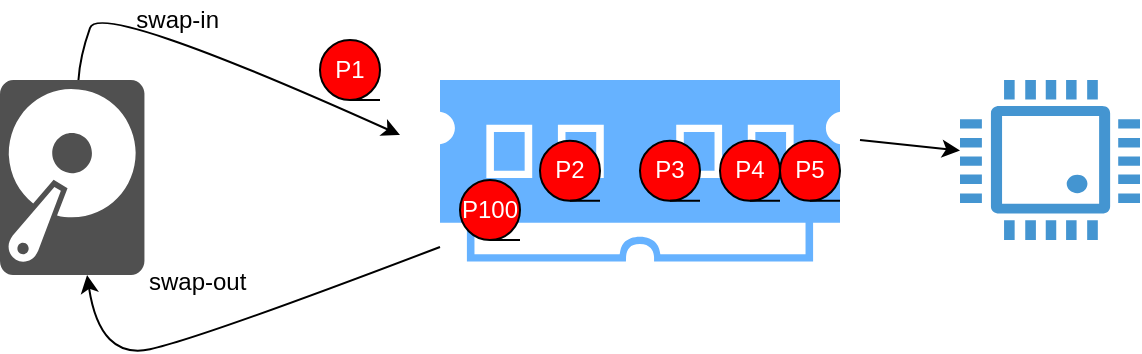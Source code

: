 <mxfile version="16.4.5" type="github">
  <diagram id="mXKrz4-EB7H1Jir7QN99" name="Page-1">
    <mxGraphModel dx="1106" dy="645" grid="1" gridSize="10" guides="1" tooltips="1" connect="1" arrows="1" fold="1" page="1" pageScale="1" pageWidth="827" pageHeight="1169" math="0" shadow="0">
      <root>
        <mxCell id="0" />
        <mxCell id="1" parent="0" />
        <mxCell id="XBL8jyp10QS4CpAVoSZo-1" value="" style="sketch=0;pointerEvents=1;shadow=0;dashed=0;html=1;strokeColor=none;fillColor=#66B2FF;labelPosition=center;verticalLabelPosition=bottom;verticalAlign=top;align=center;outlineConnect=0;shape=mxgraph.veeam2.ram;" vertex="1" parent="1">
          <mxGeometry x="430" y="270" width="200" height="90.75" as="geometry" />
        </mxCell>
        <mxCell id="XBL8jyp10QS4CpAVoSZo-2" value="" style="sketch=0;pointerEvents=1;shadow=0;dashed=0;html=1;strokeColor=none;fillColor=#505050;labelPosition=center;verticalLabelPosition=bottom;verticalAlign=top;outlineConnect=0;align=center;shape=mxgraph.office.devices.hard_disk;" vertex="1" parent="1">
          <mxGeometry x="210" y="270" width="72.22" height="97.5" as="geometry" />
        </mxCell>
        <mxCell id="XBL8jyp10QS4CpAVoSZo-3" value="" style="curved=1;endArrow=classic;html=1;rounded=0;" edge="1" parent="1" source="XBL8jyp10QS4CpAVoSZo-2">
          <mxGeometry width="50" height="50" relative="1" as="geometry">
            <mxPoint x="230" y="260" as="sourcePoint" />
            <mxPoint x="410" y="297.5" as="targetPoint" />
            <Array as="points">
              <mxPoint x="250" y="258" />
              <mxPoint x="260" y="230" />
            </Array>
          </mxGeometry>
        </mxCell>
        <mxCell id="XBL8jyp10QS4CpAVoSZo-5" value="" style="curved=1;endArrow=classic;html=1;rounded=0;" edge="1" parent="1" source="XBL8jyp10QS4CpAVoSZo-1" target="XBL8jyp10QS4CpAVoSZo-2">
          <mxGeometry width="50" height="50" relative="1" as="geometry">
            <mxPoint x="430" y="370" as="sourcePoint" />
            <mxPoint x="190" y="380" as="targetPoint" />
            <Array as="points">
              <mxPoint x="310" y="399.25" />
              <mxPoint x="260" y="410" />
            </Array>
          </mxGeometry>
        </mxCell>
        <mxCell id="XBL8jyp10QS4CpAVoSZo-6" value="swap-in&amp;nbsp;" style="text;html=1;align=center;verticalAlign=middle;resizable=0;points=[];autosize=1;strokeColor=none;fillColor=none;" vertex="1" parent="1">
          <mxGeometry x="270" y="230" width="60" height="20" as="geometry" />
        </mxCell>
        <mxCell id="XBL8jyp10QS4CpAVoSZo-7" value="swap-out&amp;nbsp;" style="text;html=1;align=center;verticalAlign=middle;resizable=0;points=[];autosize=1;strokeColor=none;fillColor=none;" vertex="1" parent="1">
          <mxGeometry x="275" y="360.75" width="70" height="20" as="geometry" />
        </mxCell>
        <mxCell id="XBL8jyp10QS4CpAVoSZo-8" value="&lt;font color=&quot;#ffffff&quot;&gt;P1&lt;/font&gt;" style="shape=tapeData;whiteSpace=wrap;html=1;perimeter=ellipsePerimeter;fillColor=#FF0000;" vertex="1" parent="1">
          <mxGeometry x="370" y="250" width="30" height="30" as="geometry" />
        </mxCell>
        <mxCell id="XBL8jyp10QS4CpAVoSZo-10" value="&lt;font color=&quot;#ffffff&quot;&gt;P2&lt;/font&gt;" style="shape=tapeData;whiteSpace=wrap;html=1;perimeter=ellipsePerimeter;fillColor=#FF0000;" vertex="1" parent="1">
          <mxGeometry x="480" y="300.38" width="30" height="30" as="geometry" />
        </mxCell>
        <mxCell id="XBL8jyp10QS4CpAVoSZo-11" value="&lt;font color=&quot;#ffffff&quot;&gt;P3&lt;/font&gt;" style="shape=tapeData;whiteSpace=wrap;html=1;perimeter=ellipsePerimeter;fillColor=#FF0000;" vertex="1" parent="1">
          <mxGeometry x="530" y="300.38" width="30" height="30" as="geometry" />
        </mxCell>
        <mxCell id="XBL8jyp10QS4CpAVoSZo-12" value="&lt;font color=&quot;#ffffff&quot;&gt;&lt;span&gt;P4&lt;br&gt;&lt;/span&gt;&lt;/font&gt;" style="shape=tapeData;whiteSpace=wrap;html=1;perimeter=ellipsePerimeter;fillColor=#FF0000;" vertex="1" parent="1">
          <mxGeometry x="570" y="300.38" width="30" height="30" as="geometry" />
        </mxCell>
        <mxCell id="XBL8jyp10QS4CpAVoSZo-14" value="" style="pointerEvents=1;shadow=0;dashed=0;html=1;strokeColor=none;fillColor=#4495D1;labelPosition=center;verticalLabelPosition=bottom;verticalAlign=top;align=center;outlineConnect=0;shape=mxgraph.veeam.cpu;fontColor=#FFFFFF;" vertex="1" parent="1">
          <mxGeometry x="690" y="270" width="90" height="80" as="geometry" />
        </mxCell>
        <mxCell id="XBL8jyp10QS4CpAVoSZo-15" value="" style="endArrow=classic;html=1;rounded=0;fontColor=#FFFFFF;" edge="1" parent="1" target="XBL8jyp10QS4CpAVoSZo-14">
          <mxGeometry width="50" height="50" relative="1" as="geometry">
            <mxPoint x="640" y="300" as="sourcePoint" />
            <mxPoint x="440" y="310" as="targetPoint" />
          </mxGeometry>
        </mxCell>
        <mxCell id="XBL8jyp10QS4CpAVoSZo-16" value="&lt;font color=&quot;#ffffff&quot;&gt;P100&lt;/font&gt;" style="shape=tapeData;whiteSpace=wrap;html=1;perimeter=ellipsePerimeter;fillColor=#FF0000;" vertex="1" parent="1">
          <mxGeometry x="440" y="320" width="30" height="30" as="geometry" />
        </mxCell>
        <mxCell id="XBL8jyp10QS4CpAVoSZo-17" value="&lt;font color=&quot;#ffffff&quot;&gt;&lt;span&gt;P5&lt;br&gt;&lt;/span&gt;&lt;/font&gt;" style="shape=tapeData;whiteSpace=wrap;html=1;perimeter=ellipsePerimeter;fillColor=#FF0000;" vertex="1" parent="1">
          <mxGeometry x="600" y="300.38" width="30" height="30" as="geometry" />
        </mxCell>
      </root>
    </mxGraphModel>
  </diagram>
</mxfile>
